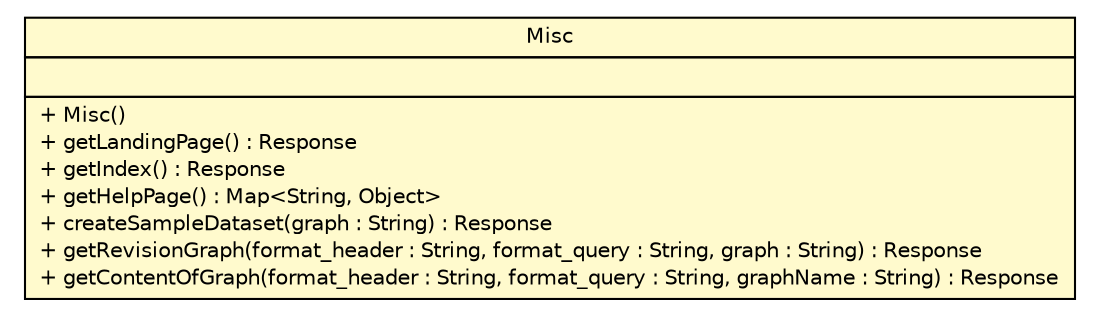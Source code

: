 #!/usr/local/bin/dot
#
# Class diagram 
# Generated by UMLGraph version R5_6-24-gf6e263 (http://www.umlgraph.org/)
#

digraph G {
	edge [fontname="Helvetica",fontsize=10,labelfontname="Helvetica",labelfontsize=10];
	node [fontname="Helvetica",fontsize=10,shape=plaintext];
	nodesep=0.25;
	ranksep=0.5;
	// de.tud.plt.r43ples.webservice.Misc
	c3625 [label=<<table title="de.tud.plt.r43ples.webservice.Misc" border="0" cellborder="1" cellspacing="0" cellpadding="2" port="p" bgcolor="lemonChiffon" href="./Misc.html">
		<tr><td><table border="0" cellspacing="0" cellpadding="1">
<tr><td align="center" balign="center"> Misc </td></tr>
		</table></td></tr>
		<tr><td><table border="0" cellspacing="0" cellpadding="1">
<tr><td align="left" balign="left">  </td></tr>
		</table></td></tr>
		<tr><td><table border="0" cellspacing="0" cellpadding="1">
<tr><td align="left" balign="left"> + Misc() </td></tr>
<tr><td align="left" balign="left"> + getLandingPage() : Response </td></tr>
<tr><td align="left" balign="left"> + getIndex() : Response </td></tr>
<tr><td align="left" balign="left"> + getHelpPage() : Map&lt;String, Object&gt; </td></tr>
<tr><td align="left" balign="left"> + createSampleDataset(graph : String) : Response </td></tr>
<tr><td align="left" balign="left"> + getRevisionGraph(format_header : String, format_query : String, graph : String) : Response </td></tr>
<tr><td align="left" balign="left"> + getContentOfGraph(format_header : String, format_query : String, graphName : String) : Response </td></tr>
		</table></td></tr>
		</table>>, URL="./Misc.html", fontname="Helvetica", fontcolor="black", fontsize=10.0];
}

